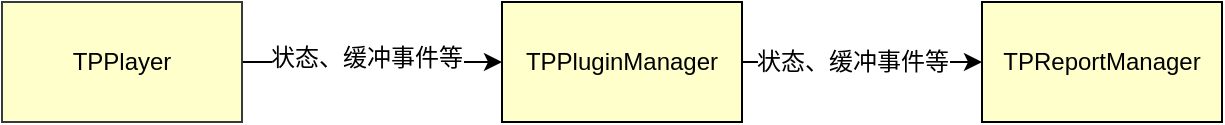 <mxfile version="12.5.5" type="github">
  <diagram id="Zcj8_5NxLZjl2O075Lop" name="Page-1">
    <mxGraphModel dx="1520" dy="710" grid="1" gridSize="10" guides="1" tooltips="1" connect="1" arrows="1" fold="1" page="1" pageScale="1" pageWidth="827" pageHeight="1169" math="0" shadow="0">
      <root>
        <mxCell id="0"/>
        <mxCell id="1" parent="0"/>
        <mxCell id="TcsRFtc-DrYaiQznRBAj-3" value="" style="edgeStyle=orthogonalEdgeStyle;rounded=0;orthogonalLoop=1;jettySize=auto;html=1;" edge="1" parent="1" source="TcsRFtc-DrYaiQznRBAj-1" target="TcsRFtc-DrYaiQznRBAj-2">
          <mxGeometry relative="1" as="geometry"/>
        </mxCell>
        <mxCell id="TcsRFtc-DrYaiQznRBAj-6" value="状态、缓冲事件等" style="text;html=1;align=center;verticalAlign=middle;resizable=0;points=[];labelBackgroundColor=#ffffff;" vertex="1" connectable="0" parent="TcsRFtc-DrYaiQznRBAj-3">
          <mxGeometry x="-0.05" y="2" relative="1" as="geometry">
            <mxPoint as="offset"/>
          </mxGeometry>
        </mxCell>
        <mxCell id="TcsRFtc-DrYaiQznRBAj-1" value="TPPlayer" style="rounded=0;whiteSpace=wrap;html=1;fillColor=#FFFFCC;strokeColor=#36393d;" vertex="1" parent="1">
          <mxGeometry x="150" y="310" width="120" height="60" as="geometry"/>
        </mxCell>
        <mxCell id="TcsRFtc-DrYaiQznRBAj-5" value="" style="edgeStyle=orthogonalEdgeStyle;rounded=0;orthogonalLoop=1;jettySize=auto;html=1;" edge="1" parent="1" source="TcsRFtc-DrYaiQznRBAj-2" target="TcsRFtc-DrYaiQznRBAj-4">
          <mxGeometry relative="1" as="geometry"/>
        </mxCell>
        <mxCell id="TcsRFtc-DrYaiQznRBAj-7" value="状态、缓冲事件等" style="text;html=1;align=center;verticalAlign=middle;resizable=0;points=[];labelBackgroundColor=#ffffff;" vertex="1" connectable="0" parent="TcsRFtc-DrYaiQznRBAj-5">
          <mxGeometry x="-0.086" relative="1" as="geometry">
            <mxPoint as="offset"/>
          </mxGeometry>
        </mxCell>
        <mxCell id="TcsRFtc-DrYaiQznRBAj-2" value="&lt;pre&gt;&lt;span style=&quot;font-family: &amp;#34;helvetica&amp;#34; ; white-space: normal&quot;&gt;TPPluginManager&lt;/span&gt;&lt;/pre&gt;" style="rounded=0;whiteSpace=wrap;html=1;fillColor=#FFFFCC;strokeColor=#000000;" vertex="1" parent="1">
          <mxGeometry x="400" y="310" width="120" height="60" as="geometry"/>
        </mxCell>
        <mxCell id="TcsRFtc-DrYaiQznRBAj-4" value="&lt;pre&gt;&lt;span style=&quot;font-family: &amp;#34;helvetica&amp;#34; ; white-space: normal&quot;&gt;TPReportManager&lt;/span&gt;&lt;/pre&gt;" style="rounded=0;whiteSpace=wrap;html=1;fillColor=#FFFFCC;" vertex="1" parent="1">
          <mxGeometry x="640" y="310" width="120" height="60" as="geometry"/>
        </mxCell>
      </root>
    </mxGraphModel>
  </diagram>
</mxfile>
